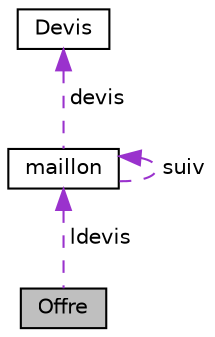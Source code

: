 digraph "Offre"
{
 // LATEX_PDF_SIZE
  edge [fontname="Helvetica",fontsize="10",labelfontname="Helvetica",labelfontsize="10"];
  node [fontname="Helvetica",fontsize="10",shape=record];
  Node1 [label="Offre",height=0.2,width=0.4,color="black", fillcolor="grey75", style="filled", fontcolor="black",tooltip=" "];
  Node2 -> Node1 [dir="back",color="darkorchid3",fontsize="10",style="dashed",label=" ldevis" ,fontname="Helvetica"];
  Node2 [label="maillon",height=0.2,width=0.4,color="black", fillcolor="white", style="filled",URL="$structmaillon.html",tooltip=" "];
  Node2 -> Node2 [dir="back",color="darkorchid3",fontsize="10",style="dashed",label=" suiv" ,fontname="Helvetica"];
  Node3 -> Node2 [dir="back",color="darkorchid3",fontsize="10",style="dashed",label=" devis" ,fontname="Helvetica"];
  Node3 [label="Devis",height=0.2,width=0.4,color="black", fillcolor="white", style="filled",URL="$struct_devis.html",tooltip=" "];
}
